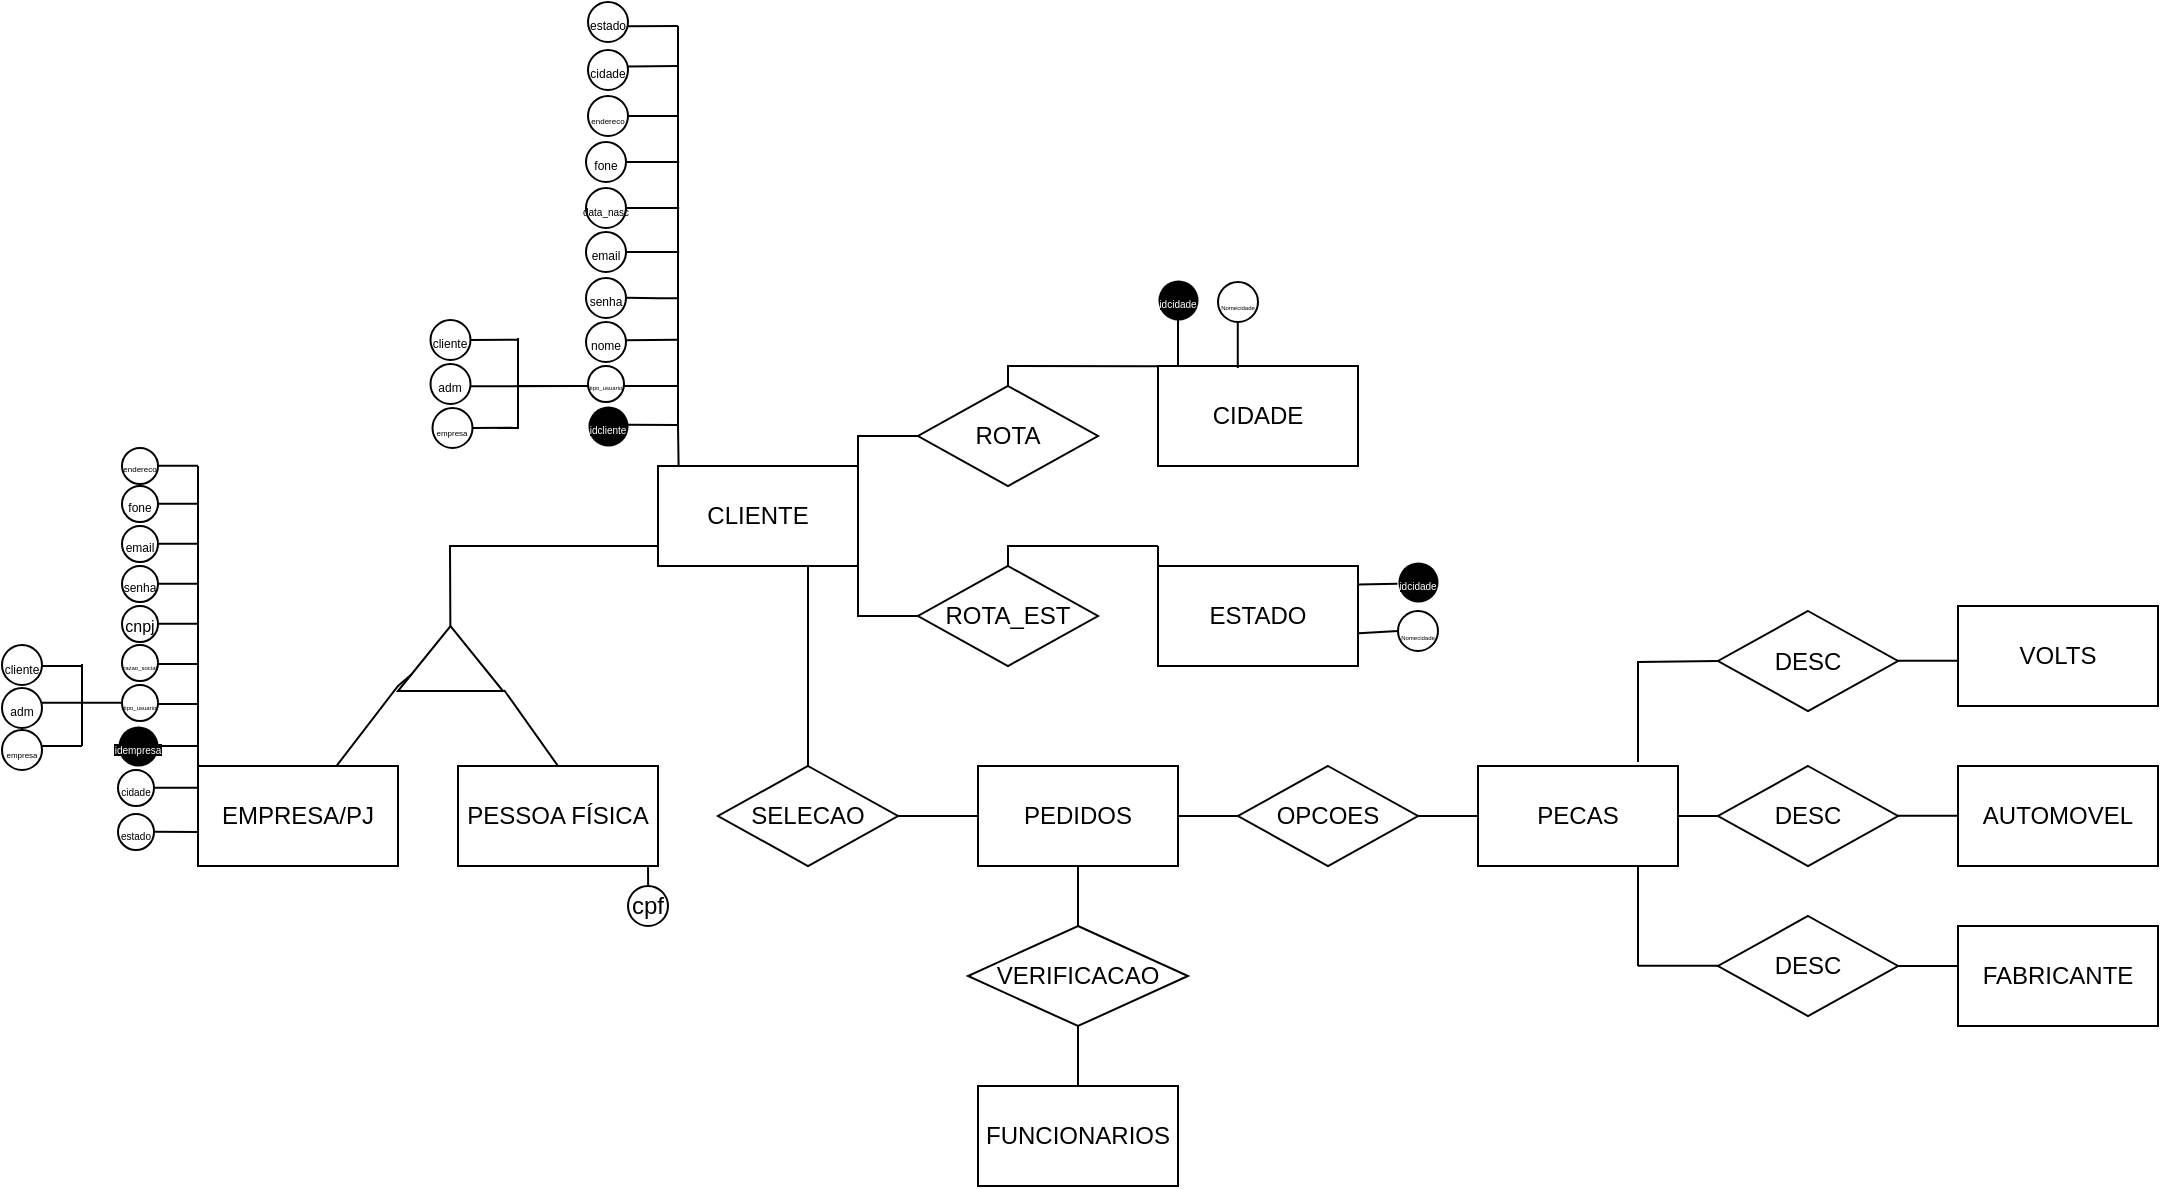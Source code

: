 <mxfile version="24.5.4" type="github">
  <diagram name="Página-1" id="ng0IZWedt5B4W6SbE388">
    <mxGraphModel dx="1498" dy="1557" grid="1" gridSize="10" guides="1" tooltips="1" connect="1" arrows="1" fold="1" page="1" pageScale="1" pageWidth="827" pageHeight="1169" math="0" shadow="0">
      <root>
        <mxCell id="0" />
        <mxCell id="1" parent="0" />
        <mxCell id="j8T5LUoiK3F1KZbFksjJ-11" value="CLIENTE" style="rounded=0;whiteSpace=wrap;html=1;" parent="1" vertex="1">
          <mxGeometry x="190" y="30" width="100" height="50" as="geometry" />
        </mxCell>
        <mxCell id="j8T5LUoiK3F1KZbFksjJ-13" value="" style="triangle;whiteSpace=wrap;html=1;rotation=-90;" parent="1" vertex="1">
          <mxGeometry x="70" y="100" width="32.5" height="52.5" as="geometry" />
        </mxCell>
        <mxCell id="j8T5LUoiK3F1KZbFksjJ-16" value="EMPRESA/PJ" style="rounded=0;whiteSpace=wrap;html=1;" parent="1" vertex="1">
          <mxGeometry x="-40" y="180" width="100" height="50" as="geometry" />
        </mxCell>
        <mxCell id="j8T5LUoiK3F1KZbFksjJ-17" value="PESSOA FÍSICA" style="rounded=0;whiteSpace=wrap;html=1;" parent="1" vertex="1">
          <mxGeometry x="90" y="180" width="100" height="50" as="geometry" />
        </mxCell>
        <mxCell id="j8T5LUoiK3F1KZbFksjJ-18" value="" style="endArrow=none;html=1;rounded=0;entryX=0.262;entryY=0.133;entryDx=0;entryDy=0;entryPerimeter=0;" parent="1" source="j8T5LUoiK3F1KZbFksjJ-16" target="j8T5LUoiK3F1KZbFksjJ-13" edge="1">
          <mxGeometry width="50" height="50" relative="1" as="geometry">
            <mxPoint x="30" y="229.289" as="sourcePoint" />
            <mxPoint x="30" y="179.289" as="targetPoint" />
            <Array as="points">
              <mxPoint x="60" y="140" />
            </Array>
          </mxGeometry>
        </mxCell>
        <mxCell id="j8T5LUoiK3F1KZbFksjJ-19" value="" style="endArrow=none;html=1;rounded=0;entryX=0.015;entryY=1.01;entryDx=0;entryDy=0;exitX=0.5;exitY=0;exitDx=0;exitDy=0;entryPerimeter=0;" parent="1" source="j8T5LUoiK3F1KZbFksjJ-17" target="j8T5LUoiK3F1KZbFksjJ-13" edge="1">
          <mxGeometry width="50" height="50" relative="1" as="geometry">
            <mxPoint x="120" y="250" as="sourcePoint" />
            <mxPoint x="170" y="174" as="targetPoint" />
          </mxGeometry>
        </mxCell>
        <mxCell id="j8T5LUoiK3F1KZbFksjJ-20" value="" style="endArrow=none;html=1;rounded=0;entryX=0;entryY=1;entryDx=0;entryDy=0;" parent="1" source="j8T5LUoiK3F1KZbFksjJ-13" target="j8T5LUoiK3F1KZbFksjJ-11" edge="1">
          <mxGeometry width="50" height="50" relative="1" as="geometry">
            <mxPoint x="110" y="160" as="sourcePoint" />
            <mxPoint x="160" y="110" as="targetPoint" />
            <Array as="points">
              <mxPoint x="86" y="70" />
              <mxPoint x="190" y="70" />
            </Array>
          </mxGeometry>
        </mxCell>
        <mxCell id="j8T5LUoiK3F1KZbFksjJ-21" value="SELECAO" style="rhombus;whiteSpace=wrap;html=1;" parent="1" vertex="1">
          <mxGeometry x="220" y="180" width="90" height="50" as="geometry" />
        </mxCell>
        <mxCell id="j8T5LUoiK3F1KZbFksjJ-22" value="" style="endArrow=none;html=1;rounded=0;entryX=0.75;entryY=1;entryDx=0;entryDy=0;" parent="1" source="j8T5LUoiK3F1KZbFksjJ-21" target="j8T5LUoiK3F1KZbFksjJ-11" edge="1">
          <mxGeometry width="50" height="50" relative="1" as="geometry">
            <mxPoint x="260" y="170" as="sourcePoint" />
            <mxPoint x="310" y="120" as="targetPoint" />
            <Array as="points">
              <mxPoint x="265" y="110" />
            </Array>
          </mxGeometry>
        </mxCell>
        <mxCell id="j8T5LUoiK3F1KZbFksjJ-24" value="PEDIDOS" style="rounded=0;whiteSpace=wrap;html=1;" parent="1" vertex="1">
          <mxGeometry x="350" y="180" width="100" height="50" as="geometry" />
        </mxCell>
        <mxCell id="j8T5LUoiK3F1KZbFksjJ-25" value="" style="endArrow=none;html=1;rounded=0;exitX=1;exitY=0.5;exitDx=0;exitDy=0;" parent="1" source="j8T5LUoiK3F1KZbFksjJ-21" target="j8T5LUoiK3F1KZbFksjJ-24" edge="1">
          <mxGeometry width="50" height="50" relative="1" as="geometry">
            <mxPoint x="270" y="210" as="sourcePoint" />
            <mxPoint x="320" y="160" as="targetPoint" />
          </mxGeometry>
        </mxCell>
        <mxCell id="j8T5LUoiK3F1KZbFksjJ-26" value="VERIFICACAO" style="rhombus;whiteSpace=wrap;html=1;" parent="1" vertex="1">
          <mxGeometry x="345" y="260" width="110" height="50" as="geometry" />
        </mxCell>
        <mxCell id="j8T5LUoiK3F1KZbFksjJ-27" value="" style="endArrow=none;html=1;rounded=0;exitX=0.5;exitY=0;exitDx=0;exitDy=0;" parent="1" source="j8T5LUoiK3F1KZbFksjJ-26" target="j8T5LUoiK3F1KZbFksjJ-24" edge="1">
          <mxGeometry width="50" height="50" relative="1" as="geometry">
            <mxPoint x="380" y="280" as="sourcePoint" />
            <mxPoint x="430" y="230" as="targetPoint" />
          </mxGeometry>
        </mxCell>
        <mxCell id="j8T5LUoiK3F1KZbFksjJ-28" value="FUNCIONARIOS" style="rounded=0;whiteSpace=wrap;html=1;" parent="1" vertex="1">
          <mxGeometry x="350" y="340" width="100" height="50" as="geometry" />
        </mxCell>
        <mxCell id="j8T5LUoiK3F1KZbFksjJ-29" value="" style="endArrow=none;html=1;rounded=0;" parent="1" source="j8T5LUoiK3F1KZbFksjJ-28" target="j8T5LUoiK3F1KZbFksjJ-26" edge="1">
          <mxGeometry width="50" height="50" relative="1" as="geometry">
            <mxPoint x="370" y="350" as="sourcePoint" />
            <mxPoint x="420" y="300" as="targetPoint" />
          </mxGeometry>
        </mxCell>
        <mxCell id="j8T5LUoiK3F1KZbFksjJ-31" value="ROTA" style="rhombus;whiteSpace=wrap;html=1;" parent="1" vertex="1">
          <mxGeometry x="320" y="-10" width="90" height="50" as="geometry" />
        </mxCell>
        <mxCell id="j8T5LUoiK3F1KZbFksjJ-32" value="ROTA_EST" style="rhombus;whiteSpace=wrap;html=1;" parent="1" vertex="1">
          <mxGeometry x="320" y="80" width="90" height="50" as="geometry" />
        </mxCell>
        <mxCell id="j8T5LUoiK3F1KZbFksjJ-33" value="" style="endArrow=none;html=1;rounded=0;exitX=1;exitY=0;exitDx=0;exitDy=0;entryX=0;entryY=0.5;entryDx=0;entryDy=0;" parent="1" source="j8T5LUoiK3F1KZbFksjJ-11" target="j8T5LUoiK3F1KZbFksjJ-31" edge="1">
          <mxGeometry width="50" height="50" relative="1" as="geometry">
            <mxPoint x="280" y="60" as="sourcePoint" />
            <mxPoint x="330" y="10" as="targetPoint" />
            <Array as="points">
              <mxPoint x="290" y="15" />
            </Array>
          </mxGeometry>
        </mxCell>
        <mxCell id="j8T5LUoiK3F1KZbFksjJ-34" value="" style="endArrow=none;html=1;rounded=0;exitX=0;exitY=0.5;exitDx=0;exitDy=0;entryX=1;entryY=1;entryDx=0;entryDy=0;" parent="1" source="j8T5LUoiK3F1KZbFksjJ-32" target="j8T5LUoiK3F1KZbFksjJ-11" edge="1">
          <mxGeometry width="50" height="50" relative="1" as="geometry">
            <mxPoint x="310" y="150" as="sourcePoint" />
            <mxPoint x="360" y="100" as="targetPoint" />
            <Array as="points">
              <mxPoint x="290" y="105" />
            </Array>
          </mxGeometry>
        </mxCell>
        <mxCell id="j8T5LUoiK3F1KZbFksjJ-36" value="CIDADE" style="rounded=0;whiteSpace=wrap;html=1;" parent="1" vertex="1">
          <mxGeometry x="440" y="-20" width="100" height="50" as="geometry" />
        </mxCell>
        <mxCell id="j8T5LUoiK3F1KZbFksjJ-37" value="ESTADO" style="rounded=0;whiteSpace=wrap;html=1;" parent="1" vertex="1">
          <mxGeometry x="440" y="80" width="100" height="50" as="geometry" />
        </mxCell>
        <mxCell id="j8T5LUoiK3F1KZbFksjJ-38" value="" style="endArrow=none;html=1;rounded=0;entryX=-0.003;entryY=0.683;entryDx=0;entryDy=0;entryPerimeter=0;" parent="1" source="j8T5LUoiK3F1KZbFksjJ-31" edge="1">
          <mxGeometry width="50" height="50" relative="1" as="geometry">
            <mxPoint x="410" y="-19" as="sourcePoint" />
            <mxPoint x="439.7" y="-19.85" as="targetPoint" />
            <Array as="points">
              <mxPoint x="365" y="-20" />
            </Array>
          </mxGeometry>
        </mxCell>
        <mxCell id="j8T5LUoiK3F1KZbFksjJ-39" value="" style="endArrow=none;html=1;rounded=0;" parent="1" source="j8T5LUoiK3F1KZbFksjJ-32" edge="1">
          <mxGeometry width="50" height="50" relative="1" as="geometry">
            <mxPoint x="390" y="120" as="sourcePoint" />
            <mxPoint x="440" y="70" as="targetPoint" />
            <Array as="points">
              <mxPoint x="365" y="70" />
            </Array>
          </mxGeometry>
        </mxCell>
        <mxCell id="j8T5LUoiK3F1KZbFksjJ-40" value="" style="endArrow=none;html=1;rounded=0;exitX=0;exitY=0.25;exitDx=0;exitDy=0;" parent="1" source="j8T5LUoiK3F1KZbFksjJ-37" edge="1">
          <mxGeometry width="50" height="50" relative="1" as="geometry">
            <mxPoint x="410" y="120" as="sourcePoint" />
            <mxPoint x="440" y="70" as="targetPoint" />
          </mxGeometry>
        </mxCell>
        <mxCell id="j8T5LUoiK3F1KZbFksjJ-41" value="OPCOES" style="rhombus;whiteSpace=wrap;html=1;" parent="1" vertex="1">
          <mxGeometry x="480" y="180" width="90" height="50" as="geometry" />
        </mxCell>
        <mxCell id="j8T5LUoiK3F1KZbFksjJ-42" value="" style="endArrow=none;html=1;rounded=0;entryX=0;entryY=0.5;entryDx=0;entryDy=0;" parent="1" source="j8T5LUoiK3F1KZbFksjJ-24" target="j8T5LUoiK3F1KZbFksjJ-41" edge="1">
          <mxGeometry width="50" height="50" relative="1" as="geometry">
            <mxPoint x="470" y="240" as="sourcePoint" />
            <mxPoint x="520" y="190" as="targetPoint" />
          </mxGeometry>
        </mxCell>
        <mxCell id="j8T5LUoiK3F1KZbFksjJ-43" value="PECAS" style="rounded=0;whiteSpace=wrap;html=1;" parent="1" vertex="1">
          <mxGeometry x="600" y="180" width="100" height="50" as="geometry" />
        </mxCell>
        <mxCell id="j8T5LUoiK3F1KZbFksjJ-45" value="" style="endArrow=none;html=1;rounded=0;entryX=0;entryY=0.5;entryDx=0;entryDy=0;exitX=1;exitY=0.5;exitDx=0;exitDy=0;" parent="1" source="j8T5LUoiK3F1KZbFksjJ-41" target="j8T5LUoiK3F1KZbFksjJ-43" edge="1">
          <mxGeometry width="50" height="50" relative="1" as="geometry">
            <mxPoint x="540" y="220" as="sourcePoint" />
            <mxPoint x="590" y="170" as="targetPoint" />
          </mxGeometry>
        </mxCell>
        <mxCell id="j8T5LUoiK3F1KZbFksjJ-46" value="DESC" style="rhombus;whiteSpace=wrap;html=1;" parent="1" vertex="1">
          <mxGeometry x="720" y="102.5" width="90" height="50" as="geometry" />
        </mxCell>
        <mxCell id="j8T5LUoiK3F1KZbFksjJ-47" value="DESC" style="rhombus;whiteSpace=wrap;html=1;" parent="1" vertex="1">
          <mxGeometry x="720" y="180" width="90" height="50" as="geometry" />
        </mxCell>
        <mxCell id="j8T5LUoiK3F1KZbFksjJ-48" value="DESC" style="rhombus;whiteSpace=wrap;html=1;" parent="1" vertex="1">
          <mxGeometry x="720" y="255" width="90" height="50" as="geometry" />
        </mxCell>
        <mxCell id="j8T5LUoiK3F1KZbFksjJ-49" value="" style="endArrow=none;html=1;rounded=0;" parent="1" edge="1">
          <mxGeometry width="50" height="50" relative="1" as="geometry">
            <mxPoint x="680" y="178" as="sourcePoint" />
            <mxPoint x="680" y="130" as="targetPoint" />
            <Array as="points" />
          </mxGeometry>
        </mxCell>
        <mxCell id="j8T5LUoiK3F1KZbFksjJ-50" value="" style="endArrow=none;html=1;rounded=0;entryX=0;entryY=0.5;entryDx=0;entryDy=0;" parent="1" target="j8T5LUoiK3F1KZbFksjJ-46" edge="1">
          <mxGeometry width="50" height="50" relative="1" as="geometry">
            <mxPoint x="680" y="130" as="sourcePoint" />
            <mxPoint x="700" y="102.5" as="targetPoint" />
            <Array as="points">
              <mxPoint x="680" y="128" />
            </Array>
          </mxGeometry>
        </mxCell>
        <mxCell id="j8T5LUoiK3F1KZbFksjJ-51" value="" style="endArrow=none;html=1;rounded=0;entryX=0;entryY=0.5;entryDx=0;entryDy=0;exitX=1;exitY=0.5;exitDx=0;exitDy=0;" parent="1" source="j8T5LUoiK3F1KZbFksjJ-43" target="j8T5LUoiK3F1KZbFksjJ-47" edge="1">
          <mxGeometry width="50" height="50" relative="1" as="geometry">
            <mxPoint x="680" y="230" as="sourcePoint" />
            <mxPoint x="730" y="180" as="targetPoint" />
          </mxGeometry>
        </mxCell>
        <mxCell id="j8T5LUoiK3F1KZbFksjJ-60" value="" style="endArrow=none;html=1;rounded=0;entryX=0;entryY=0.5;entryDx=0;entryDy=0;" parent="1" edge="1">
          <mxGeometry width="50" height="50" relative="1" as="geometry">
            <mxPoint x="680" y="279.83" as="sourcePoint" />
            <mxPoint x="720" y="279.83" as="targetPoint" />
          </mxGeometry>
        </mxCell>
        <mxCell id="j8T5LUoiK3F1KZbFksjJ-62" value="" style="endArrow=none;html=1;rounded=0;" parent="1" edge="1">
          <mxGeometry width="50" height="50" relative="1" as="geometry">
            <mxPoint x="680" y="270" as="sourcePoint" />
            <mxPoint x="680" y="230" as="targetPoint" />
          </mxGeometry>
        </mxCell>
        <mxCell id="j8T5LUoiK3F1KZbFksjJ-63" value="" style="endArrow=none;html=1;rounded=0;" parent="1" edge="1">
          <mxGeometry width="50" height="50" relative="1" as="geometry">
            <mxPoint x="680" y="280" as="sourcePoint" />
            <mxPoint x="680" y="270" as="targetPoint" />
            <Array as="points">
              <mxPoint x="680" y="280" />
            </Array>
          </mxGeometry>
        </mxCell>
        <mxCell id="j8T5LUoiK3F1KZbFksjJ-64" value="VOLTS" style="rounded=0;whiteSpace=wrap;html=1;" parent="1" vertex="1">
          <mxGeometry x="840" y="100" width="100" height="50" as="geometry" />
        </mxCell>
        <mxCell id="j8T5LUoiK3F1KZbFksjJ-65" value="AUTOMOVEL" style="rounded=0;whiteSpace=wrap;html=1;" parent="1" vertex="1">
          <mxGeometry x="840" y="180" width="100" height="50" as="geometry" />
        </mxCell>
        <mxCell id="j8T5LUoiK3F1KZbFksjJ-66" value="FABRICANTE" style="rounded=0;whiteSpace=wrap;html=1;" parent="1" vertex="1">
          <mxGeometry x="840" y="260" width="100" height="50" as="geometry" />
        </mxCell>
        <mxCell id="j8T5LUoiK3F1KZbFksjJ-67" value="" style="endArrow=none;html=1;rounded=0;exitX=0.996;exitY=0.46;exitDx=0;exitDy=0;exitPerimeter=0;" parent="1" edge="1">
          <mxGeometry width="50" height="50" relative="1" as="geometry">
            <mxPoint x="809.64" y="280" as="sourcePoint" />
            <mxPoint x="840" y="280" as="targetPoint" />
          </mxGeometry>
        </mxCell>
        <mxCell id="j8T5LUoiK3F1KZbFksjJ-68" value="" style="endArrow=none;html=1;rounded=0;exitX=0.996;exitY=0.46;exitDx=0;exitDy=0;exitPerimeter=0;" parent="1" edge="1">
          <mxGeometry width="50" height="50" relative="1" as="geometry">
            <mxPoint x="809.64" y="204.83" as="sourcePoint" />
            <mxPoint x="840" y="204.83" as="targetPoint" />
          </mxGeometry>
        </mxCell>
        <mxCell id="j8T5LUoiK3F1KZbFksjJ-69" value="" style="endArrow=none;html=1;rounded=0;exitX=0.996;exitY=0.46;exitDx=0;exitDy=0;exitPerimeter=0;" parent="1" edge="1">
          <mxGeometry width="50" height="50" relative="1" as="geometry">
            <mxPoint x="809.64" y="127.33" as="sourcePoint" />
            <mxPoint x="840" y="127.33" as="targetPoint" />
          </mxGeometry>
        </mxCell>
        <mxCell id="j8T5LUoiK3F1KZbFksjJ-74" value="&lt;p style=&quot;line-height: 0%;&quot;&gt;&lt;font size=&quot;1&quot; color=&quot;#ffffff&quot;&gt;&lt;span style=&quot;background-color: rgb(0, 0, 0); font-size: 5px;&quot;&gt;idcliente&lt;/span&gt;&lt;/font&gt;&lt;/p&gt;" style="ellipse;whiteSpace=wrap;html=1;aspect=fixed;fillColor=#000000;strokeColor=#666666;gradientColor=#030303;strokeWidth=0;" parent="1" vertex="1">
          <mxGeometry x="155" width="20" height="20" as="geometry" />
        </mxCell>
        <mxCell id="j8T5LUoiK3F1KZbFksjJ-75" value="cpf" style="ellipse;whiteSpace=wrap;html=1;aspect=fixed;" parent="1" vertex="1">
          <mxGeometry x="175" y="240" width="20" height="20" as="geometry" />
        </mxCell>
        <mxCell id="j8T5LUoiK3F1KZbFksjJ-76" value="" style="endArrow=none;html=1;rounded=0;" parent="1" edge="1">
          <mxGeometry width="50" height="50" relative="1" as="geometry">
            <mxPoint x="185.089" y="240.0" as="sourcePoint" />
            <mxPoint x="185" y="230" as="targetPoint" />
          </mxGeometry>
        </mxCell>
        <mxCell id="j8T5LUoiK3F1KZbFksjJ-78" value="" style="endArrow=none;html=1;rounded=0;entryX=0.103;entryY=0.011;entryDx=0;entryDy=0;entryPerimeter=0;" parent="1" edge="1">
          <mxGeometry width="50" height="50" relative="1" as="geometry">
            <mxPoint x="175" y="9.37" as="sourcePoint" />
            <mxPoint x="200.3" y="30.0" as="targetPoint" />
            <Array as="points">
              <mxPoint x="200" y="9.45" />
            </Array>
          </mxGeometry>
        </mxCell>
        <mxCell id="j8T5LUoiK3F1KZbFksjJ-79" value="" style="endArrow=none;html=1;rounded=0;" parent="1" edge="1">
          <mxGeometry width="50" height="50" relative="1" as="geometry">
            <mxPoint x="200" y="10" as="sourcePoint" />
            <mxPoint x="200" y="-10" as="targetPoint" />
          </mxGeometry>
        </mxCell>
        <mxCell id="j8T5LUoiK3F1KZbFksjJ-80" value="&lt;p style=&quot;text-align: left; line-height: 0%;&quot;&gt;&lt;span style=&quot;background-color: initial;&quot;&gt;&lt;font style=&quot;font-size: 3px;&quot;&gt;tipo_usuario&lt;/font&gt;&lt;/span&gt;&lt;br&gt;&lt;/p&gt;" style="ellipse;whiteSpace=wrap;html=1;aspect=fixed;strokeWidth=1;align=center;strokeColor=default;gradientColor=none;perimeterSpacing=0;" parent="1" vertex="1">
          <mxGeometry x="155" y="-20" width="18" height="18" as="geometry" />
        </mxCell>
        <mxCell id="j8T5LUoiK3F1KZbFksjJ-81" value="&lt;font style=&quot;font-size: 6px;&quot;&gt;email&lt;/font&gt;" style="ellipse;whiteSpace=wrap;html=1;aspect=fixed;" parent="1" vertex="1">
          <mxGeometry x="154" y="-87" width="20" height="20" as="geometry" />
        </mxCell>
        <mxCell id="j8T5LUoiK3F1KZbFksjJ-82" value="&lt;font style=&quot;font-size: 6px;&quot;&gt;nome&lt;/font&gt;" style="ellipse;whiteSpace=wrap;html=1;aspect=fixed;" parent="1" vertex="1">
          <mxGeometry x="154" y="-42" width="20" height="20" as="geometry" />
        </mxCell>
        <mxCell id="j8T5LUoiK3F1KZbFksjJ-83" value="&lt;font style=&quot;font-size: 6px;&quot;&gt;senha&lt;/font&gt;" style="ellipse;whiteSpace=wrap;html=1;aspect=fixed;" parent="1" vertex="1">
          <mxGeometry x="154" y="-64" width="20" height="20" as="geometry" />
        </mxCell>
        <mxCell id="j8T5LUoiK3F1KZbFksjJ-84" value="&lt;font style=&quot;font-size: 6px;&quot;&gt;fone&lt;/font&gt;" style="ellipse;whiteSpace=wrap;html=1;aspect=fixed;" parent="1" vertex="1">
          <mxGeometry x="154" y="-132" width="20" height="20" as="geometry" />
        </mxCell>
        <mxCell id="j8T5LUoiK3F1KZbFksjJ-85" value="&lt;font style=&quot;font-size: 6px;&quot;&gt;cidade&lt;/font&gt;" style="ellipse;whiteSpace=wrap;html=1;aspect=fixed;" parent="1" vertex="1">
          <mxGeometry x="155" y="-178" width="20" height="20" as="geometry" />
        </mxCell>
        <mxCell id="j8T5LUoiK3F1KZbFksjJ-86" value="&lt;font style=&quot;font-size: 5px;&quot;&gt;data_nasc&lt;/font&gt;" style="ellipse;whiteSpace=wrap;html=1;aspect=fixed;" parent="1" vertex="1">
          <mxGeometry x="154" y="-109" width="20" height="20" as="geometry" />
        </mxCell>
        <mxCell id="j8T5LUoiK3F1KZbFksjJ-87" value="&lt;font style=&quot;font-size: 6px;&quot;&gt;cliente&lt;/font&gt;" style="ellipse;whiteSpace=wrap;html=1;aspect=fixed;" parent="1" vertex="1">
          <mxGeometry x="76.25" y="-43" width="20" height="20" as="geometry" />
        </mxCell>
        <mxCell id="j8T5LUoiK3F1KZbFksjJ-88" value="&lt;font style=&quot;font-size: 4px;&quot;&gt;endereco&lt;/font&gt;" style="ellipse;whiteSpace=wrap;html=1;aspect=fixed;" parent="1" vertex="1">
          <mxGeometry x="155" y="-155" width="20" height="20" as="geometry" />
        </mxCell>
        <mxCell id="j8T5LUoiK3F1KZbFksjJ-89" value="&lt;font style=&quot;font-size: 6px;&quot;&gt;adm&lt;/font&gt;" style="ellipse;whiteSpace=wrap;html=1;aspect=fixed;" parent="1" vertex="1">
          <mxGeometry x="76.25" y="-21" width="20" height="20" as="geometry" />
        </mxCell>
        <mxCell id="j8T5LUoiK3F1KZbFksjJ-90" value="&lt;font style=&quot;font-size: 4px;&quot;&gt;empresa&lt;/font&gt;" style="ellipse;whiteSpace=wrap;html=1;aspect=fixed;" parent="1" vertex="1">
          <mxGeometry x="77.25" y="1" width="20" height="20" as="geometry" />
        </mxCell>
        <mxCell id="j8T5LUoiK3F1KZbFksjJ-91" value="&lt;font style=&quot;font-size: 6px;&quot;&gt;estado&lt;/font&gt;" style="ellipse;whiteSpace=wrap;html=1;aspect=fixed;" parent="1" vertex="1">
          <mxGeometry x="155" y="-202" width="20" height="20" as="geometry" />
        </mxCell>
        <mxCell id="j8T5LUoiK3F1KZbFksjJ-93" value="" style="endArrow=none;html=1;rounded=0;" parent="1" edge="1">
          <mxGeometry width="50" height="50" relative="1" as="geometry">
            <mxPoint x="200" y="-10" as="sourcePoint" />
            <mxPoint x="200" y="-30" as="targetPoint" />
          </mxGeometry>
        </mxCell>
        <mxCell id="j8T5LUoiK3F1KZbFksjJ-94" value="" style="endArrow=none;html=1;rounded=0;" parent="1" edge="1">
          <mxGeometry width="50" height="50" relative="1" as="geometry">
            <mxPoint x="200" y="-30" as="sourcePoint" />
            <mxPoint x="200" y="-50" as="targetPoint" />
          </mxGeometry>
        </mxCell>
        <mxCell id="j8T5LUoiK3F1KZbFksjJ-98" value="" style="endArrow=none;html=1;rounded=0;" parent="1" source="j8T5LUoiK3F1KZbFksjJ-87" edge="1">
          <mxGeometry width="50" height="50" relative="1" as="geometry">
            <mxPoint x="110" y="-33.16" as="sourcePoint" />
            <mxPoint x="120" y="-33.16" as="targetPoint" />
            <Array as="points">
              <mxPoint x="120" y="-33.16" />
            </Array>
          </mxGeometry>
        </mxCell>
        <mxCell id="j8T5LUoiK3F1KZbFksjJ-99" value="" style="endArrow=none;html=1;rounded=0;" parent="1" edge="1">
          <mxGeometry width="50" height="50" relative="1" as="geometry">
            <mxPoint x="96.25" y="-9.84" as="sourcePoint" />
            <mxPoint x="120.25" y="-10.0" as="targetPoint" />
            <Array as="points">
              <mxPoint x="150" y="-10" />
            </Array>
          </mxGeometry>
        </mxCell>
        <mxCell id="j8T5LUoiK3F1KZbFksjJ-100" value="" style="endArrow=none;html=1;rounded=0;" parent="1" edge="1">
          <mxGeometry width="50" height="50" relative="1" as="geometry">
            <mxPoint x="97" y="11" as="sourcePoint" />
            <mxPoint x="117.25" y="10.84" as="targetPoint" />
            <Array as="points">
              <mxPoint x="117.25" y="10.84" />
            </Array>
          </mxGeometry>
        </mxCell>
        <mxCell id="j8T5LUoiK3F1KZbFksjJ-103" value="" style="endArrow=none;html=1;rounded=0;" parent="1" edge="1">
          <mxGeometry width="50" height="50" relative="1" as="geometry">
            <mxPoint x="120" y="11" as="sourcePoint" />
            <mxPoint x="120" y="-30" as="targetPoint" />
          </mxGeometry>
        </mxCell>
        <mxCell id="j8T5LUoiK3F1KZbFksjJ-104" value="" style="endArrow=none;html=1;rounded=0;" parent="1" edge="1">
          <mxGeometry width="50" height="50" relative="1" as="geometry">
            <mxPoint x="110" y="11" as="sourcePoint" />
            <mxPoint x="120.5" y="11" as="targetPoint" />
          </mxGeometry>
        </mxCell>
        <mxCell id="j8T5LUoiK3F1KZbFksjJ-105" value="" style="endArrow=none;html=1;rounded=0;" parent="1" edge="1">
          <mxGeometry width="50" height="50" relative="1" as="geometry">
            <mxPoint x="120" y="-34" as="sourcePoint" />
            <mxPoint x="120" y="-24" as="targetPoint" />
          </mxGeometry>
        </mxCell>
        <mxCell id="j8T5LUoiK3F1KZbFksjJ-106" value="" style="endArrow=none;html=1;rounded=0;" parent="1" edge="1">
          <mxGeometry width="50" height="50" relative="1" as="geometry">
            <mxPoint x="144.5" y="-10" as="sourcePoint" />
            <mxPoint x="155" y="-10" as="targetPoint" />
          </mxGeometry>
        </mxCell>
        <mxCell id="j8T5LUoiK3F1KZbFksjJ-107" value="" style="endArrow=none;html=1;rounded=0;" parent="1" edge="1">
          <mxGeometry width="50" height="50" relative="1" as="geometry">
            <mxPoint x="173" y="-10" as="sourcePoint" />
            <mxPoint x="200" y="-10" as="targetPoint" />
          </mxGeometry>
        </mxCell>
        <mxCell id="FXoRuJh2Zk7MEWJUn5yC-1" value="" style="endArrow=none;html=1;rounded=0;" parent="1" edge="1">
          <mxGeometry width="50" height="50" relative="1" as="geometry">
            <mxPoint x="200" y="-44" as="sourcePoint" />
            <mxPoint x="200" y="-174" as="targetPoint" />
          </mxGeometry>
        </mxCell>
        <mxCell id="FXoRuJh2Zk7MEWJUn5yC-2" value="" style="endArrow=none;html=1;rounded=0;exitX=1.013;exitY=0.614;exitDx=0;exitDy=0;exitPerimeter=0;" parent="1" edge="1">
          <mxGeometry width="50" height="50" relative="1" as="geometry">
            <mxPoint x="174" y="-32.86" as="sourcePoint" />
            <mxPoint x="199.74" y="-33.14" as="targetPoint" />
          </mxGeometry>
        </mxCell>
        <mxCell id="FXoRuJh2Zk7MEWJUn5yC-3" value="" style="endArrow=none;html=1;rounded=0;exitX=0.982;exitY=0.692;exitDx=0;exitDy=0;exitPerimeter=0;" parent="1" edge="1">
          <mxGeometry width="50" height="50" relative="1" as="geometry">
            <mxPoint x="174.0" y="-54.08" as="sourcePoint" />
            <mxPoint x="200.36" y="-53.92" as="targetPoint" />
            <Array as="points">
              <mxPoint x="190.36" y="-53.92" />
            </Array>
          </mxGeometry>
        </mxCell>
        <mxCell id="FXoRuJh2Zk7MEWJUn5yC-4" value="" style="endArrow=none;html=1;rounded=0;exitX=0.971;exitY=0.356;exitDx=0;exitDy=0;exitPerimeter=0;" parent="1" edge="1">
          <mxGeometry width="50" height="50" relative="1" as="geometry">
            <mxPoint x="174.0" y="-76.94" as="sourcePoint" />
            <mxPoint x="200.58" y="-77.06" as="targetPoint" />
          </mxGeometry>
        </mxCell>
        <mxCell id="FXoRuJh2Zk7MEWJUn5yC-5" value="" style="endArrow=none;html=1;rounded=0;exitX=0.971;exitY=0.356;exitDx=0;exitDy=0;exitPerimeter=0;" parent="1" edge="1">
          <mxGeometry width="50" height="50" relative="1" as="geometry">
            <mxPoint x="174.0" y="-98.94" as="sourcePoint" />
            <mxPoint x="200.58" y="-99.06" as="targetPoint" />
          </mxGeometry>
        </mxCell>
        <mxCell id="FXoRuJh2Zk7MEWJUn5yC-6" value="" style="endArrow=none;html=1;rounded=0;exitX=0.971;exitY=0.356;exitDx=0;exitDy=0;exitPerimeter=0;" parent="1" edge="1">
          <mxGeometry width="50" height="50" relative="1" as="geometry">
            <mxPoint x="174.0" y="-121.94" as="sourcePoint" />
            <mxPoint x="200.58" y="-122.06" as="targetPoint" />
          </mxGeometry>
        </mxCell>
        <mxCell id="FXoRuJh2Zk7MEWJUn5yC-7" value="" style="endArrow=none;html=1;rounded=0;exitX=1;exitY=0.5;exitDx=0;exitDy=0;" parent="1" source="j8T5LUoiK3F1KZbFksjJ-88" edge="1">
          <mxGeometry width="50" height="50" relative="1" as="geometry">
            <mxPoint x="180" y="-150" as="sourcePoint" />
            <mxPoint x="200" y="-145" as="targetPoint" />
          </mxGeometry>
        </mxCell>
        <mxCell id="FXoRuJh2Zk7MEWJUn5yC-8" value="" style="endArrow=none;html=1;rounded=0;exitX=0.988;exitY=0.414;exitDx=0;exitDy=0;exitPerimeter=0;" parent="1" source="j8T5LUoiK3F1KZbFksjJ-85" edge="1">
          <mxGeometry width="50" height="50" relative="1" as="geometry">
            <mxPoint x="180" y="-174" as="sourcePoint" />
            <mxPoint x="200" y="-170" as="targetPoint" />
          </mxGeometry>
        </mxCell>
        <mxCell id="FXoRuJh2Zk7MEWJUn5yC-9" value="" style="endArrow=none;html=1;rounded=0;" parent="1" edge="1">
          <mxGeometry width="50" height="50" relative="1" as="geometry">
            <mxPoint x="200" y="-170" as="sourcePoint" />
            <mxPoint x="200" y="-190" as="targetPoint" />
          </mxGeometry>
        </mxCell>
        <mxCell id="FXoRuJh2Zk7MEWJUn5yC-10" value="" style="endArrow=none;html=1;rounded=0;entryX=0.995;entryY=0.605;entryDx=0;entryDy=0;entryPerimeter=0;" parent="1" target="j8T5LUoiK3F1KZbFksjJ-91" edge="1">
          <mxGeometry width="50" height="50" relative="1" as="geometry">
            <mxPoint x="200" y="-190" as="sourcePoint" />
            <mxPoint x="189.91" y="-198" as="targetPoint" />
          </mxGeometry>
        </mxCell>
        <mxCell id="lo0RuE2e4rkKc-c5mWzY-1" value="&lt;p style=&quot;line-height: 0%;&quot;&gt;&lt;font size=&quot;1&quot; color=&quot;#ffffff&quot;&gt;&lt;span style=&quot;background-color: rgb(0, 0, 0); font-size: 5px;&quot;&gt;idempresa&lt;/span&gt;&lt;/font&gt;&lt;/p&gt;" style="ellipse;whiteSpace=wrap;html=1;aspect=fixed;fillColor=#000000;strokeColor=#666666;gradientColor=#030303;strokeWidth=0;" vertex="1" parent="1">
          <mxGeometry x="-80" y="160" width="20" height="20" as="geometry" />
        </mxCell>
        <mxCell id="lo0RuE2e4rkKc-c5mWzY-2" value="" style="endArrow=none;html=1;rounded=0;" edge="1" parent="1">
          <mxGeometry width="50" height="50" relative="1" as="geometry">
            <mxPoint x="-40" y="180" as="sourcePoint" />
            <mxPoint x="-40" y="120" as="targetPoint" />
          </mxGeometry>
        </mxCell>
        <mxCell id="lo0RuE2e4rkKc-c5mWzY-3" value="" style="endArrow=none;html=1;rounded=0;" edge="1" parent="1">
          <mxGeometry width="50" height="50" relative="1" as="geometry">
            <mxPoint x="-60" y="170" as="sourcePoint" />
            <mxPoint x="-40" y="170" as="targetPoint" />
          </mxGeometry>
        </mxCell>
        <mxCell id="lo0RuE2e4rkKc-c5mWzY-12" value="&lt;p style=&quot;text-align: left; line-height: 0%;&quot;&gt;&lt;span style=&quot;background-color: initial;&quot;&gt;&lt;font style=&quot;font-size: 3px;&quot;&gt;tipo_usuario&lt;/font&gt;&lt;/span&gt;&lt;br&gt;&lt;/p&gt;" style="ellipse;whiteSpace=wrap;html=1;aspect=fixed;strokeWidth=1;align=center;strokeColor=default;gradientColor=none;perimeterSpacing=0;" vertex="1" parent="1">
          <mxGeometry x="-78" y="139.5" width="18" height="18" as="geometry" />
        </mxCell>
        <mxCell id="lo0RuE2e4rkKc-c5mWzY-17" value="" style="endArrow=none;html=1;rounded=0;" edge="1" parent="1">
          <mxGeometry width="50" height="50" relative="1" as="geometry">
            <mxPoint x="-60" y="149" as="sourcePoint" />
            <mxPoint x="-40" y="149" as="targetPoint" />
          </mxGeometry>
        </mxCell>
        <mxCell id="lo0RuE2e4rkKc-c5mWzY-19" value="" style="endArrow=none;html=1;rounded=0;" edge="1" parent="1">
          <mxGeometry width="50" height="50" relative="1" as="geometry">
            <mxPoint x="-98" y="148.41" as="sourcePoint" />
            <mxPoint x="-78" y="148.41" as="targetPoint" />
          </mxGeometry>
        </mxCell>
        <mxCell id="lo0RuE2e4rkKc-c5mWzY-20" value="&lt;font style=&quot;font-size: 6px;&quot;&gt;cliente&lt;/font&gt;" style="ellipse;whiteSpace=wrap;html=1;aspect=fixed;" vertex="1" parent="1">
          <mxGeometry x="-138" y="119.5" width="20" height="20" as="geometry" />
        </mxCell>
        <mxCell id="lo0RuE2e4rkKc-c5mWzY-21" value="&lt;font style=&quot;font-size: 6px;&quot;&gt;adm&lt;/font&gt;" style="ellipse;whiteSpace=wrap;html=1;aspect=fixed;" vertex="1" parent="1">
          <mxGeometry x="-138" y="141" width="20" height="20" as="geometry" />
        </mxCell>
        <mxCell id="lo0RuE2e4rkKc-c5mWzY-22" value="&lt;font style=&quot;font-size: 4px;&quot;&gt;empresa&lt;/font&gt;" style="ellipse;whiteSpace=wrap;html=1;aspect=fixed;" vertex="1" parent="1">
          <mxGeometry x="-138" y="162" width="20" height="20" as="geometry" />
        </mxCell>
        <mxCell id="lo0RuE2e4rkKc-c5mWzY-23" value="" style="endArrow=none;html=1;rounded=0;" edge="1" parent="1">
          <mxGeometry width="50" height="50" relative="1" as="geometry">
            <mxPoint x="-98" y="129" as="sourcePoint" />
            <mxPoint x="-98" y="149" as="targetPoint" />
          </mxGeometry>
        </mxCell>
        <mxCell id="lo0RuE2e4rkKc-c5mWzY-24" value="" style="endArrow=none;html=1;rounded=0;" edge="1" parent="1">
          <mxGeometry width="50" height="50" relative="1" as="geometry">
            <mxPoint x="-118" y="130" as="sourcePoint" />
            <mxPoint x="-98" y="130" as="targetPoint" />
          </mxGeometry>
        </mxCell>
        <mxCell id="lo0RuE2e4rkKc-c5mWzY-25" value="" style="endArrow=none;html=1;rounded=0;" edge="1" parent="1">
          <mxGeometry width="50" height="50" relative="1" as="geometry">
            <mxPoint x="-118" y="148.4" as="sourcePoint" />
            <mxPoint x="-98" y="148.4" as="targetPoint" />
          </mxGeometry>
        </mxCell>
        <mxCell id="lo0RuE2e4rkKc-c5mWzY-26" value="" style="endArrow=none;html=1;rounded=0;" edge="1" parent="1">
          <mxGeometry width="50" height="50" relative="1" as="geometry">
            <mxPoint x="-98" y="170" as="sourcePoint" />
            <mxPoint x="-98" y="149" as="targetPoint" />
          </mxGeometry>
        </mxCell>
        <mxCell id="lo0RuE2e4rkKc-c5mWzY-27" value="" style="endArrow=none;html=1;rounded=0;" edge="1" parent="1">
          <mxGeometry width="50" height="50" relative="1" as="geometry">
            <mxPoint x="-118" y="170" as="sourcePoint" />
            <mxPoint x="-98" y="170" as="targetPoint" />
          </mxGeometry>
        </mxCell>
        <mxCell id="lo0RuE2e4rkKc-c5mWzY-29" value="&lt;p style=&quot;text-align: left; line-height: 0%;&quot;&gt;&lt;span style=&quot;font-size: 3px;&quot;&gt;razao_social&lt;/span&gt;&lt;/p&gt;" style="ellipse;whiteSpace=wrap;html=1;aspect=fixed;strokeWidth=1;align=center;strokeColor=default;gradientColor=none;perimeterSpacing=0;" vertex="1" parent="1">
          <mxGeometry x="-78" y="119.5" width="18" height="18" as="geometry" />
        </mxCell>
        <mxCell id="lo0RuE2e4rkKc-c5mWzY-30" value="" style="endArrow=none;html=1;rounded=0;" edge="1" parent="1">
          <mxGeometry width="50" height="50" relative="1" as="geometry">
            <mxPoint x="-60" y="129" as="sourcePoint" />
            <mxPoint x="-40" y="129" as="targetPoint" />
          </mxGeometry>
        </mxCell>
        <mxCell id="lo0RuE2e4rkKc-c5mWzY-31" value="&lt;p style=&quot;text-align: left; line-height: 0%;&quot;&gt;&lt;font style=&quot;font-size: 8px;&quot;&gt;cnpj&lt;/font&gt;&lt;/p&gt;" style="ellipse;whiteSpace=wrap;html=1;aspect=fixed;strokeWidth=1;align=center;strokeColor=default;gradientColor=none;perimeterSpacing=0;" vertex="1" parent="1">
          <mxGeometry x="-78" y="100" width="18" height="18" as="geometry" />
        </mxCell>
        <mxCell id="lo0RuE2e4rkKc-c5mWzY-32" value="" style="endArrow=none;html=1;rounded=0;" edge="1" parent="1">
          <mxGeometry width="50" height="50" relative="1" as="geometry">
            <mxPoint x="-60" y="108.91" as="sourcePoint" />
            <mxPoint x="-40" y="108.91" as="targetPoint" />
          </mxGeometry>
        </mxCell>
        <mxCell id="lo0RuE2e4rkKc-c5mWzY-33" value="" style="endArrow=none;html=1;rounded=0;" edge="1" parent="1">
          <mxGeometry width="50" height="50" relative="1" as="geometry">
            <mxPoint x="-40" y="120.5" as="sourcePoint" />
            <mxPoint x="-40" y="60.5" as="targetPoint" />
          </mxGeometry>
        </mxCell>
        <mxCell id="lo0RuE2e4rkKc-c5mWzY-34" value="&lt;p style=&quot;text-align: left; line-height: 0%;&quot;&gt;&lt;span style=&quot;font-size: 6px;&quot;&gt;senha&lt;/span&gt;&lt;/p&gt;" style="ellipse;whiteSpace=wrap;html=1;aspect=fixed;strokeWidth=1;align=center;strokeColor=default;gradientColor=none;perimeterSpacing=0;" vertex="1" parent="1">
          <mxGeometry x="-78" y="80" width="18" height="18" as="geometry" />
        </mxCell>
        <mxCell id="lo0RuE2e4rkKc-c5mWzY-35" value="&lt;p style=&quot;text-align: left; line-height: 0%;&quot;&gt;&lt;span style=&quot;font-size: 6px;&quot;&gt;email&lt;/span&gt;&lt;/p&gt;" style="ellipse;whiteSpace=wrap;html=1;aspect=fixed;strokeWidth=1;align=center;strokeColor=default;gradientColor=none;perimeterSpacing=0;" vertex="1" parent="1">
          <mxGeometry x="-78" y="60" width="18" height="18" as="geometry" />
        </mxCell>
        <mxCell id="lo0RuE2e4rkKc-c5mWzY-36" value="&lt;p style=&quot;text-align: left; line-height: 0%;&quot;&gt;&lt;span style=&quot;font-size: 6px;&quot;&gt;fone&lt;/span&gt;&lt;/p&gt;" style="ellipse;whiteSpace=wrap;html=1;aspect=fixed;strokeWidth=1;align=center;strokeColor=default;gradientColor=none;perimeterSpacing=0;" vertex="1" parent="1">
          <mxGeometry x="-78" y="40" width="18" height="18" as="geometry" />
        </mxCell>
        <mxCell id="lo0RuE2e4rkKc-c5mWzY-37" value="&lt;p style=&quot;text-align: left; line-height: 0%;&quot;&gt;&lt;span style=&quot;font-size: 4px;&quot;&gt;endereco&lt;/span&gt;&lt;/p&gt;" style="ellipse;whiteSpace=wrap;html=1;aspect=fixed;strokeWidth=1;align=center;strokeColor=default;gradientColor=none;perimeterSpacing=0;" vertex="1" parent="1">
          <mxGeometry x="-78" y="21" width="18" height="18" as="geometry" />
        </mxCell>
        <mxCell id="lo0RuE2e4rkKc-c5mWzY-38" value="" style="endArrow=none;html=1;rounded=0;" edge="1" parent="1">
          <mxGeometry width="50" height="50" relative="1" as="geometry">
            <mxPoint x="-60" y="88.86" as="sourcePoint" />
            <mxPoint x="-40" y="88.86" as="targetPoint" />
          </mxGeometry>
        </mxCell>
        <mxCell id="lo0RuE2e4rkKc-c5mWzY-39" value="" style="endArrow=none;html=1;rounded=0;" edge="1" parent="1">
          <mxGeometry width="50" height="50" relative="1" as="geometry">
            <mxPoint x="-60" y="68.86" as="sourcePoint" />
            <mxPoint x="-40" y="68.86" as="targetPoint" />
          </mxGeometry>
        </mxCell>
        <mxCell id="lo0RuE2e4rkKc-c5mWzY-40" value="" style="endArrow=none;html=1;rounded=0;" edge="1" parent="1">
          <mxGeometry width="50" height="50" relative="1" as="geometry">
            <mxPoint x="-60" y="48.86" as="sourcePoint" />
            <mxPoint x="-40" y="48.86" as="targetPoint" />
          </mxGeometry>
        </mxCell>
        <mxCell id="lo0RuE2e4rkKc-c5mWzY-41" value="" style="endArrow=none;html=1;rounded=0;" edge="1" parent="1">
          <mxGeometry width="50" height="50" relative="1" as="geometry">
            <mxPoint x="-60" y="29.86" as="sourcePoint" />
            <mxPoint x="-40" y="29.86" as="targetPoint" />
          </mxGeometry>
        </mxCell>
        <mxCell id="lo0RuE2e4rkKc-c5mWzY-42" value="" style="endArrow=none;html=1;rounded=0;" edge="1" parent="1">
          <mxGeometry width="50" height="50" relative="1" as="geometry">
            <mxPoint x="-40" y="30" as="sourcePoint" />
            <mxPoint x="-40" y="70" as="targetPoint" />
          </mxGeometry>
        </mxCell>
        <mxCell id="lo0RuE2e4rkKc-c5mWzY-43" value="&lt;p style=&quot;text-align: left; line-height: 0%;&quot;&gt;&lt;span style=&quot;font-size: 5px;&quot;&gt;cidade&lt;/span&gt;&lt;/p&gt;" style="ellipse;whiteSpace=wrap;html=1;aspect=fixed;strokeWidth=1;align=center;strokeColor=default;gradientColor=none;perimeterSpacing=0;" vertex="1" parent="1">
          <mxGeometry x="-80" y="182" width="18" height="18" as="geometry" />
        </mxCell>
        <mxCell id="lo0RuE2e4rkKc-c5mWzY-44" value="&lt;p style=&quot;text-align: left; line-height: 0%;&quot;&gt;&lt;span style=&quot;font-size: 5px;&quot;&gt;estado&lt;/span&gt;&lt;/p&gt;" style="ellipse;whiteSpace=wrap;html=1;aspect=fixed;strokeWidth=1;align=center;strokeColor=default;gradientColor=none;perimeterSpacing=0;" vertex="1" parent="1">
          <mxGeometry x="-80" y="204" width="18" height="18" as="geometry" />
        </mxCell>
        <mxCell id="lo0RuE2e4rkKc-c5mWzY-45" value="" style="endArrow=none;html=1;rounded=0;entryX=-0.003;entryY=0.217;entryDx=0;entryDy=0;entryPerimeter=0;" edge="1" parent="1" target="j8T5LUoiK3F1KZbFksjJ-16">
          <mxGeometry width="50" height="50" relative="1" as="geometry">
            <mxPoint x="-62" y="190.86" as="sourcePoint" />
            <mxPoint x="-42" y="190.86" as="targetPoint" />
          </mxGeometry>
        </mxCell>
        <mxCell id="lo0RuE2e4rkKc-c5mWzY-46" value="" style="endArrow=none;html=1;rounded=0;entryX=-0.003;entryY=0.217;entryDx=0;entryDy=0;entryPerimeter=0;" edge="1" parent="1">
          <mxGeometry width="50" height="50" relative="1" as="geometry">
            <mxPoint x="-62" y="212.92" as="sourcePoint" />
            <mxPoint x="-40" y="213.06" as="targetPoint" />
          </mxGeometry>
        </mxCell>
        <mxCell id="lo0RuE2e4rkKc-c5mWzY-47" value="&lt;p style=&quot;line-height: 0%;&quot;&gt;&lt;font color=&quot;#ffffff&quot;&gt;&lt;span style=&quot;font-size: 5px; background-color: rgb(0, 0, 0);&quot;&gt;idcidade&lt;/span&gt;&lt;/font&gt;&lt;/p&gt;" style="ellipse;whiteSpace=wrap;html=1;aspect=fixed;fillColor=#000000;strokeColor=#666666;gradientColor=#030303;strokeWidth=0;" vertex="1" parent="1">
          <mxGeometry x="440" y="-63" width="20" height="20" as="geometry" />
        </mxCell>
        <mxCell id="lo0RuE2e4rkKc-c5mWzY-48" value="&lt;font style=&quot;font-size: 3px;&quot;&gt;Nomecidade&lt;/font&gt;" style="ellipse;whiteSpace=wrap;html=1;aspect=fixed;" vertex="1" parent="1">
          <mxGeometry x="470" y="-62" width="20" height="20" as="geometry" />
        </mxCell>
        <mxCell id="lo0RuE2e4rkKc-c5mWzY-49" value="" style="endArrow=none;html=1;rounded=0;entryX=0.5;entryY=1;entryDx=0;entryDy=0;" edge="1" parent="1" target="lo0RuE2e4rkKc-c5mWzY-47">
          <mxGeometry width="50" height="50" relative="1" as="geometry">
            <mxPoint x="450" y="-20" as="sourcePoint" />
            <mxPoint x="480" y="-50" as="targetPoint" />
          </mxGeometry>
        </mxCell>
        <mxCell id="lo0RuE2e4rkKc-c5mWzY-50" value="" style="endArrow=none;html=1;rounded=0;entryX=0.5;entryY=1;entryDx=0;entryDy=0;" edge="1" parent="1">
          <mxGeometry width="50" height="50" relative="1" as="geometry">
            <mxPoint x="479.89" y="-19" as="sourcePoint" />
            <mxPoint x="479.89" y="-42" as="targetPoint" />
          </mxGeometry>
        </mxCell>
        <mxCell id="lo0RuE2e4rkKc-c5mWzY-51" value="&lt;p style=&quot;line-height: 0%;&quot;&gt;&lt;font color=&quot;#ffffff&quot;&gt;&lt;span style=&quot;font-size: 5px; background-color: rgb(0, 0, 0);&quot;&gt;idcidade&lt;/span&gt;&lt;/font&gt;&lt;/p&gt;" style="ellipse;whiteSpace=wrap;html=1;aspect=fixed;fillColor=#000000;strokeColor=#666666;gradientColor=#030303;strokeWidth=0;" vertex="1" parent="1">
          <mxGeometry x="560" y="78" width="20" height="20" as="geometry" />
        </mxCell>
        <mxCell id="lo0RuE2e4rkKc-c5mWzY-52" value="&lt;font style=&quot;font-size: 3px;&quot;&gt;Nomecidade&lt;/font&gt;" style="ellipse;whiteSpace=wrap;html=1;aspect=fixed;" vertex="1" parent="1">
          <mxGeometry x="560" y="102.5" width="20" height="20" as="geometry" />
        </mxCell>
        <mxCell id="lo0RuE2e4rkKc-c5mWzY-53" value="" style="endArrow=none;html=1;rounded=0;entryX=-0.013;entryY=0.546;entryDx=0;entryDy=0;exitX=1.001;exitY=0.184;exitDx=0;exitDy=0;exitPerimeter=0;entryPerimeter=0;" edge="1" parent="1" target="lo0RuE2e4rkKc-c5mWzY-51" source="j8T5LUoiK3F1KZbFksjJ-37">
          <mxGeometry width="50" height="50" relative="1" as="geometry">
            <mxPoint x="550" y="103" as="sourcePoint" />
            <mxPoint x="550" y="80" as="targetPoint" />
          </mxGeometry>
        </mxCell>
        <mxCell id="lo0RuE2e4rkKc-c5mWzY-54" value="" style="endArrow=none;html=1;rounded=0;entryX=0;entryY=0.5;entryDx=0;entryDy=0;exitX=1.004;exitY=0.672;exitDx=0;exitDy=0;exitPerimeter=0;" edge="1" parent="1" source="j8T5LUoiK3F1KZbFksjJ-37" target="lo0RuE2e4rkKc-c5mWzY-52">
          <mxGeometry width="50" height="50" relative="1" as="geometry">
            <mxPoint x="550" y="129.5" as="sourcePoint" />
            <mxPoint x="550" y="106.5" as="targetPoint" />
          </mxGeometry>
        </mxCell>
      </root>
    </mxGraphModel>
  </diagram>
</mxfile>
